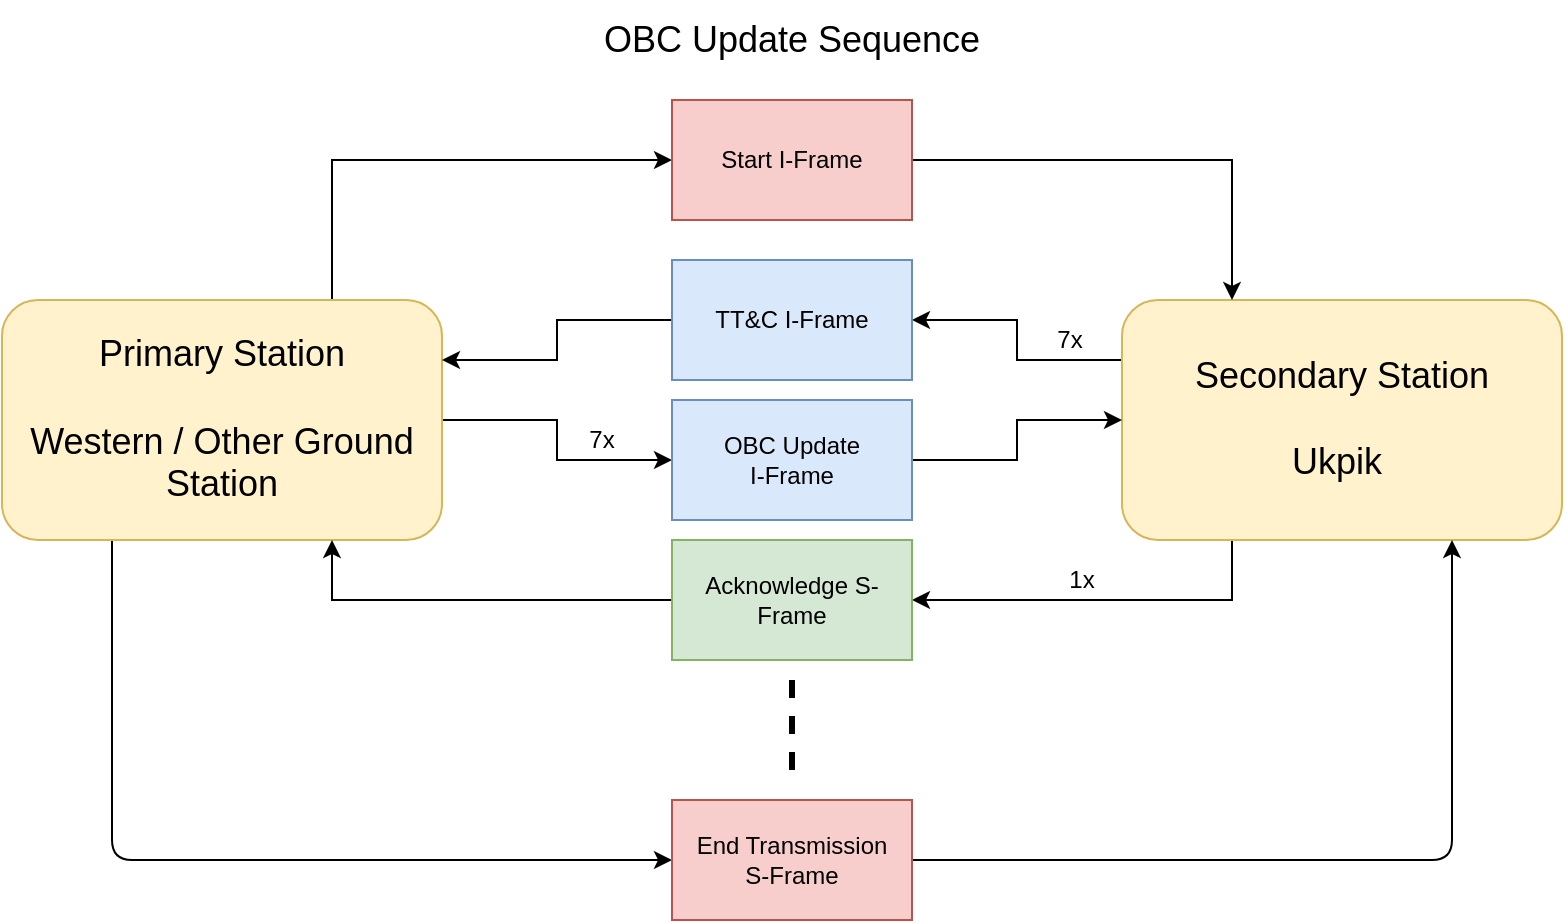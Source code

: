 <mxfile version="11.3.0" type="device" pages="1"><diagram id="E3ibimAtT4pmTLDV-Wlo" name="Page-1"><mxGraphModel dx="976" dy="539" grid="1" gridSize="10" guides="1" tooltips="1" connect="1" arrows="1" fold="1" page="1" pageScale="1" pageWidth="850" pageHeight="1100" math="0" shadow="0"><root><mxCell id="0"/><mxCell id="1" parent="0"/><mxCell id="vL6j8EUDOHFY2tC3OlRh-7" style="edgeStyle=orthogonalEdgeStyle;rounded=0;orthogonalLoop=1;jettySize=auto;html=1;entryX=0;entryY=0.5;entryDx=0;entryDy=0;exitX=0.75;exitY=0;exitDx=0;exitDy=0;" parent="1" source="vL6j8EUDOHFY2tC3OlRh-1" target="vL6j8EUDOHFY2tC3OlRh-3" edge="1"><mxGeometry relative="1" as="geometry"/></mxCell><mxCell id="vL6j8EUDOHFY2tC3OlRh-14" style="edgeStyle=orthogonalEdgeStyle;rounded=0;orthogonalLoop=1;jettySize=auto;html=1;entryX=0;entryY=0.5;entryDx=0;entryDy=0;" parent="1" source="vL6j8EUDOHFY2tC3OlRh-1" target="vL6j8EUDOHFY2tC3OlRh-13" edge="1"><mxGeometry relative="1" as="geometry"/></mxCell><mxCell id="vL6j8EUDOHFY2tC3OlRh-28" style="edgeStyle=orthogonalEdgeStyle;rounded=1;orthogonalLoop=1;jettySize=auto;html=1;exitX=0.25;exitY=1;exitDx=0;exitDy=0;entryX=0;entryY=0.5;entryDx=0;entryDy=0;strokeWidth=1;" parent="1" source="vL6j8EUDOHFY2tC3OlRh-1" target="vL6j8EUDOHFY2tC3OlRh-26" edge="1"><mxGeometry relative="1" as="geometry"/></mxCell><mxCell id="vL6j8EUDOHFY2tC3OlRh-1" value="&lt;font style=&quot;font-size: 18px&quot;&gt;Primary Station&lt;br&gt;&lt;br&gt;Western / Other Ground Station&lt;/font&gt;" style="rounded=1;whiteSpace=wrap;html=1;fillColor=#fff2cc;strokeColor=#d6b656;" parent="1" vertex="1"><mxGeometry x="30" y="170" width="220" height="120" as="geometry"/></mxCell><mxCell id="vL6j8EUDOHFY2tC3OlRh-11" style="edgeStyle=orthogonalEdgeStyle;rounded=0;orthogonalLoop=1;jettySize=auto;html=1;exitX=0;exitY=0.25;exitDx=0;exitDy=0;entryX=1;entryY=0.5;entryDx=0;entryDy=0;" parent="1" source="vL6j8EUDOHFY2tC3OlRh-2" target="vL6j8EUDOHFY2tC3OlRh-10" edge="1"><mxGeometry relative="1" as="geometry"/></mxCell><mxCell id="vL6j8EUDOHFY2tC3OlRh-21" style="edgeStyle=orthogonalEdgeStyle;rounded=0;orthogonalLoop=1;jettySize=auto;html=1;exitX=0.25;exitY=1;exitDx=0;exitDy=0;entryX=1;entryY=0.5;entryDx=0;entryDy=0;" parent="1" source="vL6j8EUDOHFY2tC3OlRh-2" target="vL6j8EUDOHFY2tC3OlRh-18" edge="1"><mxGeometry relative="1" as="geometry"/></mxCell><mxCell id="vL6j8EUDOHFY2tC3OlRh-2" value="&lt;font style=&quot;font-size: 18px&quot;&gt;Secondary Station&lt;br&gt;&lt;br&gt;Ukpik&amp;nbsp;&lt;/font&gt;" style="rounded=1;whiteSpace=wrap;html=1;fillColor=#fff2cc;strokeColor=#d6b656;" parent="1" vertex="1"><mxGeometry x="590" y="170" width="220" height="120" as="geometry"/></mxCell><mxCell id="vL6j8EUDOHFY2tC3OlRh-8" style="edgeStyle=orthogonalEdgeStyle;rounded=0;orthogonalLoop=1;jettySize=auto;html=1;entryX=0.25;entryY=0;entryDx=0;entryDy=0;" parent="1" source="vL6j8EUDOHFY2tC3OlRh-3" target="vL6j8EUDOHFY2tC3OlRh-2" edge="1"><mxGeometry relative="1" as="geometry"/></mxCell><mxCell id="vL6j8EUDOHFY2tC3OlRh-3" value="Start I-Frame" style="rounded=0;whiteSpace=wrap;html=1;fillColor=#f8cecc;strokeColor=#b85450;" parent="1" vertex="1"><mxGeometry x="365" y="70" width="120" height="60" as="geometry"/></mxCell><mxCell id="vL6j8EUDOHFY2tC3OlRh-12" style="edgeStyle=orthogonalEdgeStyle;rounded=0;orthogonalLoop=1;jettySize=auto;html=1;entryX=1;entryY=0.25;entryDx=0;entryDy=0;" parent="1" source="vL6j8EUDOHFY2tC3OlRh-10" target="vL6j8EUDOHFY2tC3OlRh-1" edge="1"><mxGeometry relative="1" as="geometry"/></mxCell><mxCell id="vL6j8EUDOHFY2tC3OlRh-10" value="TT&amp;amp;C I-Frame" style="rounded=0;whiteSpace=wrap;html=1;fillColor=#dae8fc;strokeColor=#6c8ebf;" parent="1" vertex="1"><mxGeometry x="365" y="150" width="120" height="60" as="geometry"/></mxCell><mxCell id="vL6j8EUDOHFY2tC3OlRh-15" style="edgeStyle=orthogonalEdgeStyle;rounded=0;orthogonalLoop=1;jettySize=auto;html=1;exitX=1;exitY=0.5;exitDx=0;exitDy=0;entryX=0;entryY=0.5;entryDx=0;entryDy=0;" parent="1" source="vL6j8EUDOHFY2tC3OlRh-13" target="vL6j8EUDOHFY2tC3OlRh-2" edge="1"><mxGeometry relative="1" as="geometry"/></mxCell><mxCell id="vL6j8EUDOHFY2tC3OlRh-13" value="OBC Update &lt;br&gt;I-Frame" style="rounded=0;whiteSpace=wrap;html=1;fillColor=#dae8fc;strokeColor=#6c8ebf;" parent="1" vertex="1"><mxGeometry x="365" y="220" width="120" height="60" as="geometry"/></mxCell><mxCell id="vL6j8EUDOHFY2tC3OlRh-22" style="edgeStyle=orthogonalEdgeStyle;rounded=0;orthogonalLoop=1;jettySize=auto;html=1;entryX=0.75;entryY=1;entryDx=0;entryDy=0;" parent="1" source="vL6j8EUDOHFY2tC3OlRh-18" target="vL6j8EUDOHFY2tC3OlRh-1" edge="1"><mxGeometry relative="1" as="geometry"/></mxCell><mxCell id="vL6j8EUDOHFY2tC3OlRh-18" value="Acknowledge S-Frame" style="rounded=0;whiteSpace=wrap;html=1;fillColor=#d5e8d4;strokeColor=#82b366;" parent="1" vertex="1"><mxGeometry x="365" y="290" width="120" height="60" as="geometry"/></mxCell><mxCell id="vL6j8EUDOHFY2tC3OlRh-25" value="" style="endArrow=none;dashed=1;html=1;strokeWidth=3;rounded=1;" parent="1" edge="1"><mxGeometry width="50" height="50" relative="1" as="geometry"><mxPoint x="425" y="405" as="sourcePoint"/><mxPoint x="425" y="355" as="targetPoint"/></mxGeometry></mxCell><mxCell id="vL6j8EUDOHFY2tC3OlRh-27" style="edgeStyle=orthogonalEdgeStyle;rounded=1;orthogonalLoop=1;jettySize=auto;html=1;entryX=0.75;entryY=1;entryDx=0;entryDy=0;strokeWidth=1;" parent="1" source="vL6j8EUDOHFY2tC3OlRh-26" target="vL6j8EUDOHFY2tC3OlRh-2" edge="1"><mxGeometry relative="1" as="geometry"/></mxCell><mxCell id="vL6j8EUDOHFY2tC3OlRh-26" value="End Transmission &lt;br&gt;S-Frame" style="rounded=0;whiteSpace=wrap;html=1;fillColor=#f8cecc;strokeColor=#b85450;" parent="1" vertex="1"><mxGeometry x="365" y="420" width="120" height="60" as="geometry"/></mxCell><mxCell id="vL6j8EUDOHFY2tC3OlRh-29" value="&lt;font style=&quot;font-size: 18px&quot;&gt;OBC Update Sequence&lt;/font&gt;" style="text;html=1;strokeColor=none;fillColor=none;align=center;verticalAlign=middle;whiteSpace=wrap;rounded=0;" parent="1" vertex="1"><mxGeometry x="286" y="20" width="278" height="40" as="geometry"/></mxCell><mxCell id="vL6j8EUDOHFY2tC3OlRh-35" value="7x" style="text;html=1;strokeColor=none;fillColor=none;align=center;verticalAlign=middle;whiteSpace=wrap;rounded=0;" parent="1" vertex="1"><mxGeometry x="310" y="230" width="40" height="20" as="geometry"/></mxCell><mxCell id="vL6j8EUDOHFY2tC3OlRh-36" value="1x" style="text;html=1;strokeColor=none;fillColor=none;align=center;verticalAlign=middle;whiteSpace=wrap;rounded=0;" parent="1" vertex="1"><mxGeometry x="550" y="300" width="40" height="20" as="geometry"/></mxCell><mxCell id="vL6j8EUDOHFY2tC3OlRh-37" value="7x" style="text;html=1;strokeColor=none;fillColor=none;align=center;verticalAlign=middle;whiteSpace=wrap;rounded=0;" parent="1" vertex="1"><mxGeometry x="544" y="180" width="40" height="20" as="geometry"/></mxCell></root></mxGraphModel></diagram></mxfile>